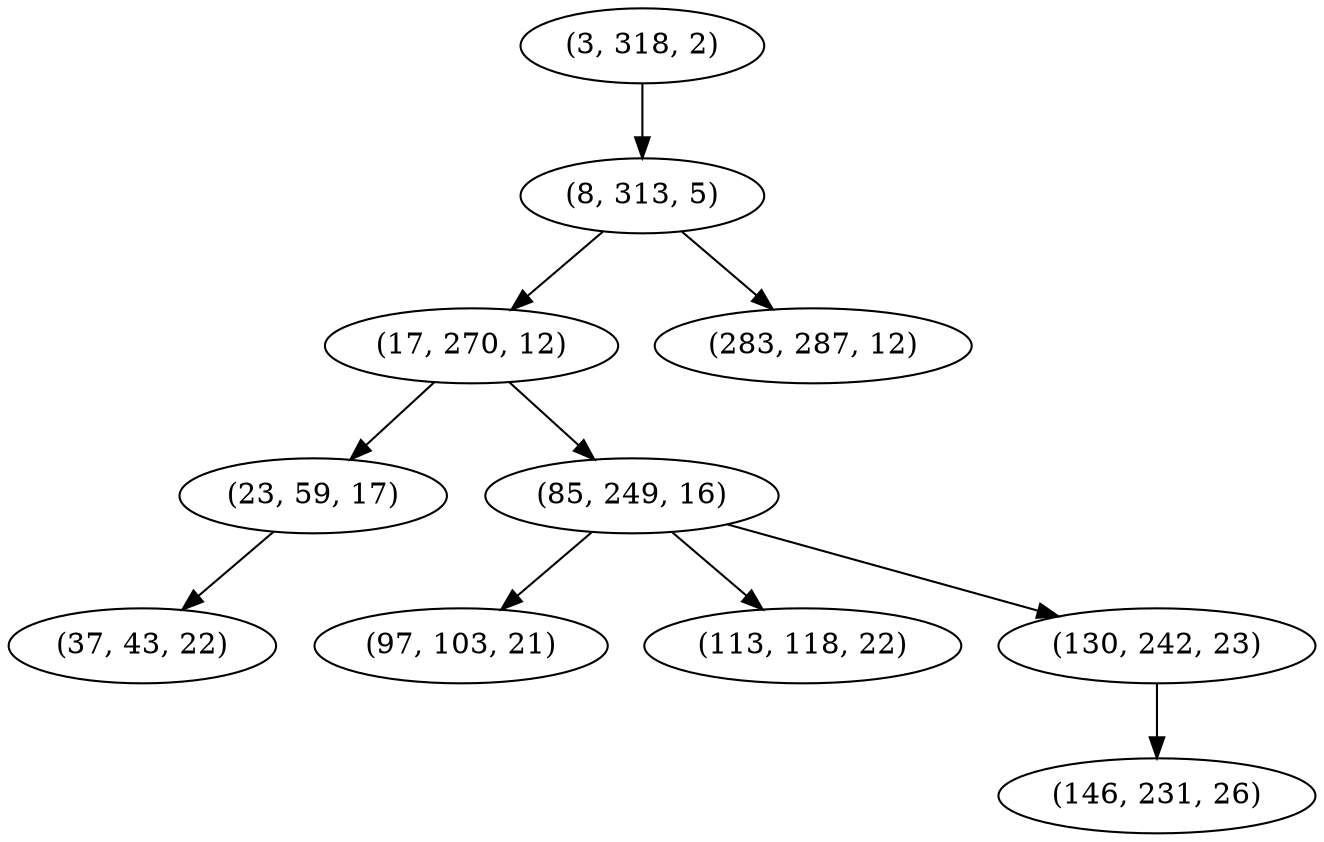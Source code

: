 digraph tree {
    "(3, 318, 2)";
    "(8, 313, 5)";
    "(17, 270, 12)";
    "(23, 59, 17)";
    "(37, 43, 22)";
    "(85, 249, 16)";
    "(97, 103, 21)";
    "(113, 118, 22)";
    "(130, 242, 23)";
    "(146, 231, 26)";
    "(283, 287, 12)";
    "(3, 318, 2)" -> "(8, 313, 5)";
    "(8, 313, 5)" -> "(17, 270, 12)";
    "(8, 313, 5)" -> "(283, 287, 12)";
    "(17, 270, 12)" -> "(23, 59, 17)";
    "(17, 270, 12)" -> "(85, 249, 16)";
    "(23, 59, 17)" -> "(37, 43, 22)";
    "(85, 249, 16)" -> "(97, 103, 21)";
    "(85, 249, 16)" -> "(113, 118, 22)";
    "(85, 249, 16)" -> "(130, 242, 23)";
    "(130, 242, 23)" -> "(146, 231, 26)";
}
